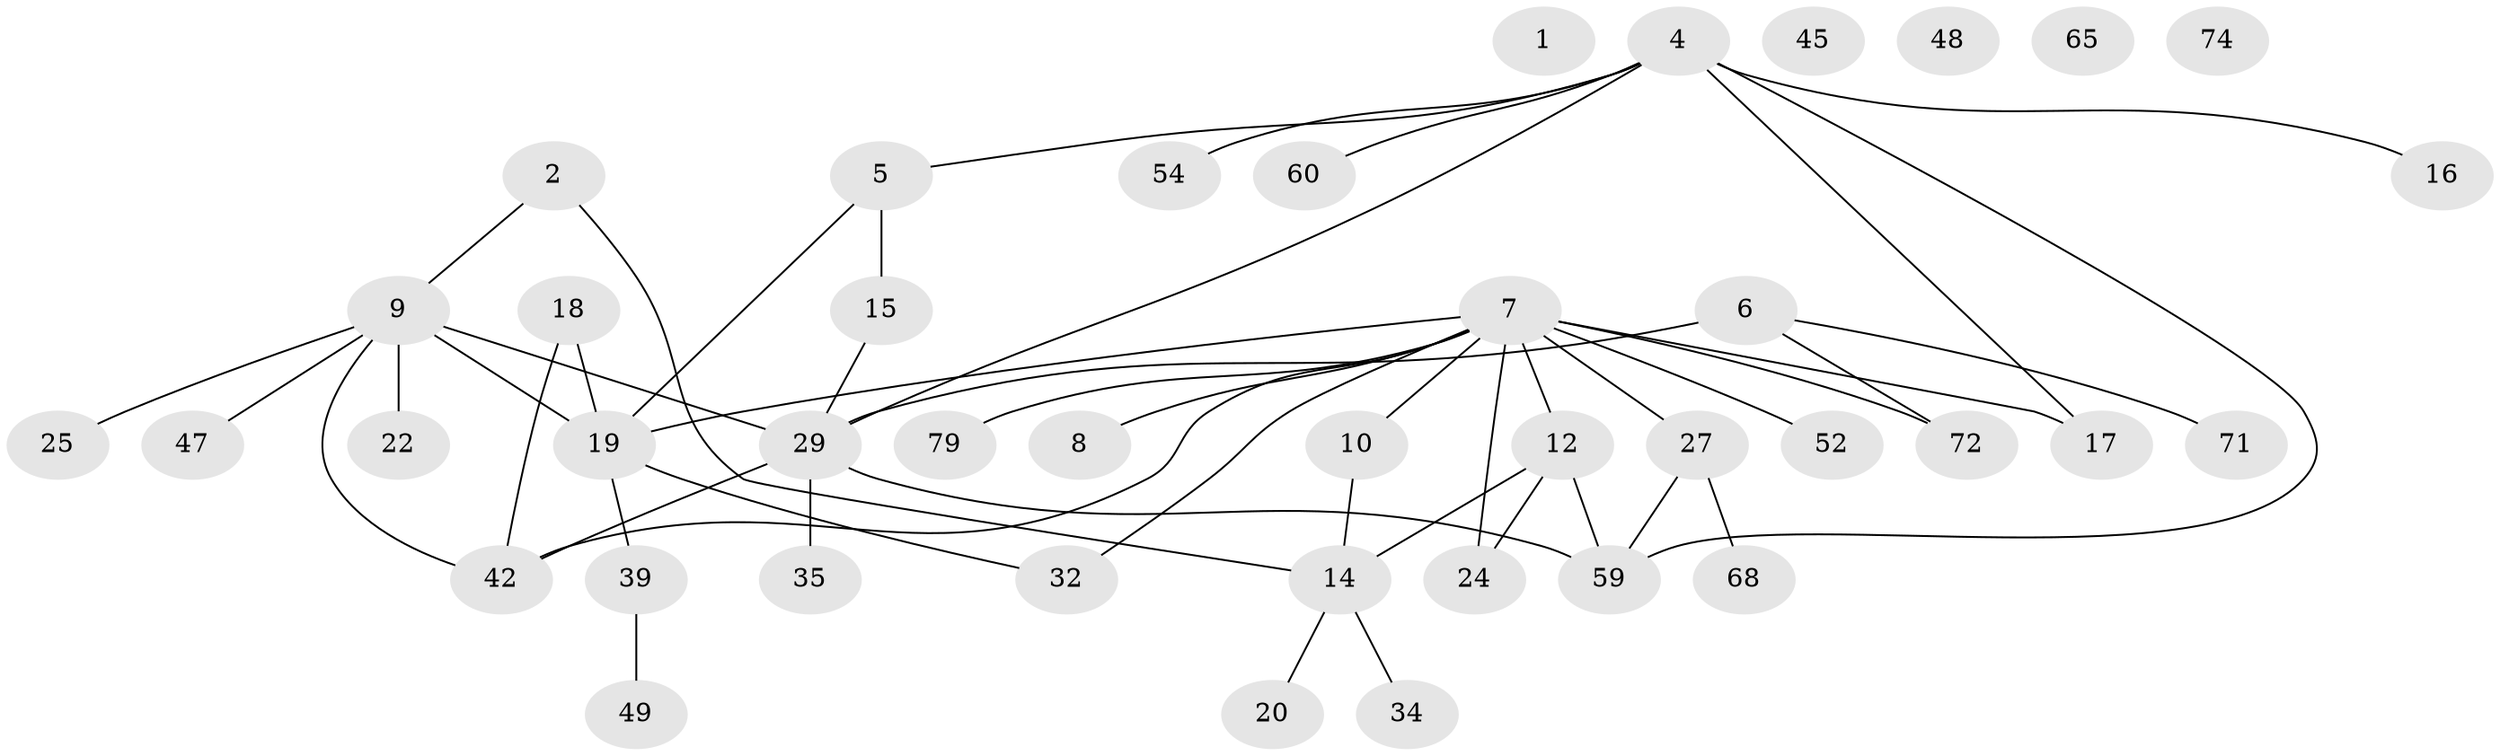 // original degree distribution, {1: 0.25316455696202533, 2: 0.3291139240506329, 4: 0.11392405063291139, 3: 0.17721518987341772, 5: 0.0759493670886076, 0: 0.05063291139240506}
// Generated by graph-tools (version 1.1) at 2025/13/03/09/25 04:13:10]
// undirected, 41 vertices, 49 edges
graph export_dot {
graph [start="1"]
  node [color=gray90,style=filled];
  1 [super="+3"];
  2;
  4 [super="+44+62+76+77"];
  5 [super="+57+58+75"];
  6 [super="+13+55"];
  7 [super="+11+33+53+66"];
  8;
  9 [super="+21+26+46"];
  10 [super="+64"];
  12 [super="+28+41"];
  14 [super="+23+70"];
  15 [super="+30+37"];
  16 [super="+69"];
  17 [super="+36"];
  18 [super="+61+78"];
  19 [super="+50+67"];
  20 [super="+51"];
  22;
  24;
  25 [super="+73"];
  27 [super="+31+38"];
  29 [super="+43"];
  32;
  34;
  35;
  39 [super="+40"];
  42 [super="+63"];
  45;
  47;
  48;
  49 [super="+56"];
  52;
  54;
  59;
  60;
  65;
  68;
  71;
  72;
  74;
  79;
  2 -- 9;
  2 -- 14;
  4 -- 16;
  4 -- 29;
  4 -- 54;
  4 -- 59;
  4 -- 60;
  4 -- 17 [weight=2];
  4 -- 5;
  5 -- 15;
  5 -- 19;
  6 -- 72;
  6 -- 29 [weight=2];
  6 -- 71;
  7 -- 19;
  7 -- 8;
  7 -- 72;
  7 -- 79;
  7 -- 52;
  7 -- 32;
  7 -- 42;
  7 -- 27;
  7 -- 24;
  7 -- 12;
  7 -- 10;
  7 -- 17;
  9 -- 25;
  9 -- 47;
  9 -- 29;
  9 -- 22;
  9 -- 19;
  9 -- 42;
  10 -- 14;
  12 -- 24;
  12 -- 59;
  12 -- 14;
  14 -- 20;
  14 -- 34;
  15 -- 29;
  18 -- 42;
  18 -- 19;
  19 -- 32;
  19 -- 39;
  27 -- 68;
  27 -- 59;
  29 -- 35;
  29 -- 42;
  29 -- 59;
  39 -- 49;
}
